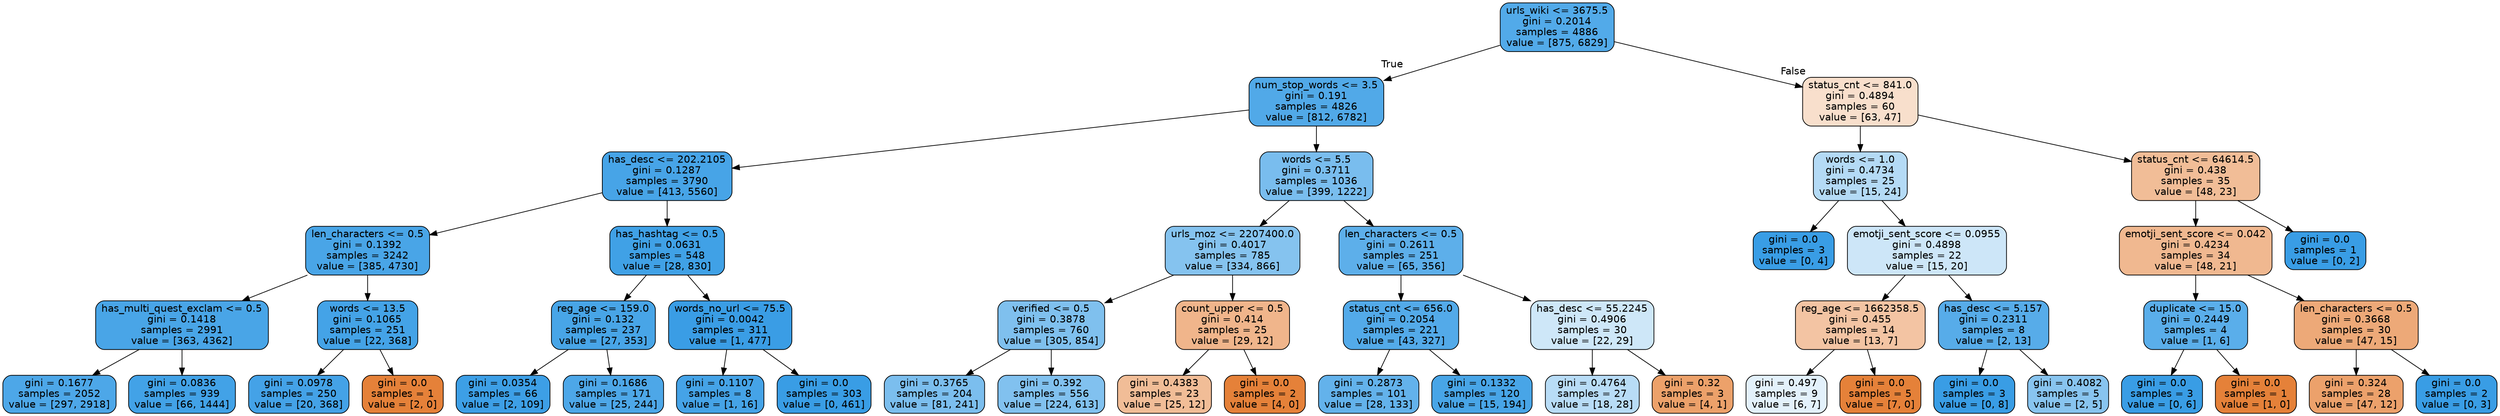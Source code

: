 digraph Tree {
node [shape=box, style="filled, rounded", color="black", fontname=helvetica] ;
edge [fontname=helvetica] ;
0 [label="urls_wiki <= 3675.5\ngini = 0.2014\nsamples = 4886\nvalue = [875, 6829]", fillcolor="#399de5de"] ;
1 [label="num_stop_words <= 3.5\ngini = 0.191\nsamples = 4826\nvalue = [812, 6782]", fillcolor="#399de5e0"] ;
0 -> 1 [labeldistance=2.5, labelangle=45, headlabel="True"] ;
2 [label="has_desc <= 202.2105\ngini = 0.1287\nsamples = 3790\nvalue = [413, 5560]", fillcolor="#399de5ec"] ;
1 -> 2 ;
3 [label="len_characters <= 0.5\ngini = 0.1392\nsamples = 3242\nvalue = [385, 4730]", fillcolor="#399de5ea"] ;
2 -> 3 ;
4 [label="has_multi_quest_exclam <= 0.5\ngini = 0.1418\nsamples = 2991\nvalue = [363, 4362]", fillcolor="#399de5ea"] ;
3 -> 4 ;
5 [label="gini = 0.1677\nsamples = 2052\nvalue = [297, 2918]", fillcolor="#399de5e5"] ;
4 -> 5 ;
6 [label="gini = 0.0836\nsamples = 939\nvalue = [66, 1444]", fillcolor="#399de5f3"] ;
4 -> 6 ;
7 [label="words <= 13.5\ngini = 0.1065\nsamples = 251\nvalue = [22, 368]", fillcolor="#399de5f0"] ;
3 -> 7 ;
8 [label="gini = 0.0978\nsamples = 250\nvalue = [20, 368]", fillcolor="#399de5f1"] ;
7 -> 8 ;
9 [label="gini = 0.0\nsamples = 1\nvalue = [2, 0]", fillcolor="#e58139ff"] ;
7 -> 9 ;
10 [label="has_hashtag <= 0.5\ngini = 0.0631\nsamples = 548\nvalue = [28, 830]", fillcolor="#399de5f6"] ;
2 -> 10 ;
11 [label="reg_age <= 159.0\ngini = 0.132\nsamples = 237\nvalue = [27, 353]", fillcolor="#399de5eb"] ;
10 -> 11 ;
12 [label="gini = 0.0354\nsamples = 66\nvalue = [2, 109]", fillcolor="#399de5fa"] ;
11 -> 12 ;
13 [label="gini = 0.1686\nsamples = 171\nvalue = [25, 244]", fillcolor="#399de5e5"] ;
11 -> 13 ;
14 [label="words_no_url <= 75.5\ngini = 0.0042\nsamples = 311\nvalue = [1, 477]", fillcolor="#399de5fe"] ;
10 -> 14 ;
15 [label="gini = 0.1107\nsamples = 8\nvalue = [1, 16]", fillcolor="#399de5ef"] ;
14 -> 15 ;
16 [label="gini = 0.0\nsamples = 303\nvalue = [0, 461]", fillcolor="#399de5ff"] ;
14 -> 16 ;
17 [label="words <= 5.5\ngini = 0.3711\nsamples = 1036\nvalue = [399, 1222]", fillcolor="#399de5ac"] ;
1 -> 17 ;
18 [label="urls_moz <= 2207400.0\ngini = 0.4017\nsamples = 785\nvalue = [334, 866]", fillcolor="#399de59d"] ;
17 -> 18 ;
19 [label="verified <= 0.5\ngini = 0.3878\nsamples = 760\nvalue = [305, 854]", fillcolor="#399de5a4"] ;
18 -> 19 ;
20 [label="gini = 0.3765\nsamples = 204\nvalue = [81, 241]", fillcolor="#399de5a9"] ;
19 -> 20 ;
21 [label="gini = 0.392\nsamples = 556\nvalue = [224, 613]", fillcolor="#399de5a2"] ;
19 -> 21 ;
22 [label="count_upper <= 0.5\ngini = 0.414\nsamples = 25\nvalue = [29, 12]", fillcolor="#e5813995"] ;
18 -> 22 ;
23 [label="gini = 0.4383\nsamples = 23\nvalue = [25, 12]", fillcolor="#e5813985"] ;
22 -> 23 ;
24 [label="gini = 0.0\nsamples = 2\nvalue = [4, 0]", fillcolor="#e58139ff"] ;
22 -> 24 ;
25 [label="len_characters <= 0.5\ngini = 0.2611\nsamples = 251\nvalue = [65, 356]", fillcolor="#399de5d0"] ;
17 -> 25 ;
26 [label="status_cnt <= 656.0\ngini = 0.2054\nsamples = 221\nvalue = [43, 327]", fillcolor="#399de5dd"] ;
25 -> 26 ;
27 [label="gini = 0.2873\nsamples = 101\nvalue = [28, 133]", fillcolor="#399de5c9"] ;
26 -> 27 ;
28 [label="gini = 0.1332\nsamples = 120\nvalue = [15, 194]", fillcolor="#399de5eb"] ;
26 -> 28 ;
29 [label="has_desc <= 55.2245\ngini = 0.4906\nsamples = 30\nvalue = [22, 29]", fillcolor="#399de53e"] ;
25 -> 29 ;
30 [label="gini = 0.4764\nsamples = 27\nvalue = [18, 28]", fillcolor="#399de55b"] ;
29 -> 30 ;
31 [label="gini = 0.32\nsamples = 3\nvalue = [4, 1]", fillcolor="#e58139bf"] ;
29 -> 31 ;
32 [label="status_cnt <= 841.0\ngini = 0.4894\nsamples = 60\nvalue = [63, 47]", fillcolor="#e5813941"] ;
0 -> 32 [labeldistance=2.5, labelangle=-45, headlabel="False"] ;
33 [label="words <= 1.0\ngini = 0.4734\nsamples = 25\nvalue = [15, 24]", fillcolor="#399de560"] ;
32 -> 33 ;
34 [label="gini = 0.0\nsamples = 3\nvalue = [0, 4]", fillcolor="#399de5ff"] ;
33 -> 34 ;
35 [label="emotji_sent_score <= 0.0955\ngini = 0.4898\nsamples = 22\nvalue = [15, 20]", fillcolor="#399de540"] ;
33 -> 35 ;
36 [label="reg_age <= 1662358.5\ngini = 0.455\nsamples = 14\nvalue = [13, 7]", fillcolor="#e5813976"] ;
35 -> 36 ;
37 [label="gini = 0.497\nsamples = 9\nvalue = [6, 7]", fillcolor="#399de524"] ;
36 -> 37 ;
38 [label="gini = 0.0\nsamples = 5\nvalue = [7, 0]", fillcolor="#e58139ff"] ;
36 -> 38 ;
39 [label="has_desc <= 5.157\ngini = 0.2311\nsamples = 8\nvalue = [2, 13]", fillcolor="#399de5d8"] ;
35 -> 39 ;
40 [label="gini = 0.0\nsamples = 3\nvalue = [0, 8]", fillcolor="#399de5ff"] ;
39 -> 40 ;
41 [label="gini = 0.4082\nsamples = 5\nvalue = [2, 5]", fillcolor="#399de599"] ;
39 -> 41 ;
42 [label="status_cnt <= 64614.5\ngini = 0.438\nsamples = 35\nvalue = [48, 23]", fillcolor="#e5813985"] ;
32 -> 42 ;
43 [label="emotji_sent_score <= 0.042\ngini = 0.4234\nsamples = 34\nvalue = [48, 21]", fillcolor="#e581398f"] ;
42 -> 43 ;
44 [label="duplicate <= 15.0\ngini = 0.2449\nsamples = 4\nvalue = [1, 6]", fillcolor="#399de5d4"] ;
43 -> 44 ;
45 [label="gini = 0.0\nsamples = 3\nvalue = [0, 6]", fillcolor="#399de5ff"] ;
44 -> 45 ;
46 [label="gini = 0.0\nsamples = 1\nvalue = [1, 0]", fillcolor="#e58139ff"] ;
44 -> 46 ;
47 [label="len_characters <= 0.5\ngini = 0.3668\nsamples = 30\nvalue = [47, 15]", fillcolor="#e58139ae"] ;
43 -> 47 ;
48 [label="gini = 0.324\nsamples = 28\nvalue = [47, 12]", fillcolor="#e58139be"] ;
47 -> 48 ;
49 [label="gini = 0.0\nsamples = 2\nvalue = [0, 3]", fillcolor="#399de5ff"] ;
47 -> 49 ;
50 [label="gini = 0.0\nsamples = 1\nvalue = [0, 2]", fillcolor="#399de5ff"] ;
42 -> 50 ;
}